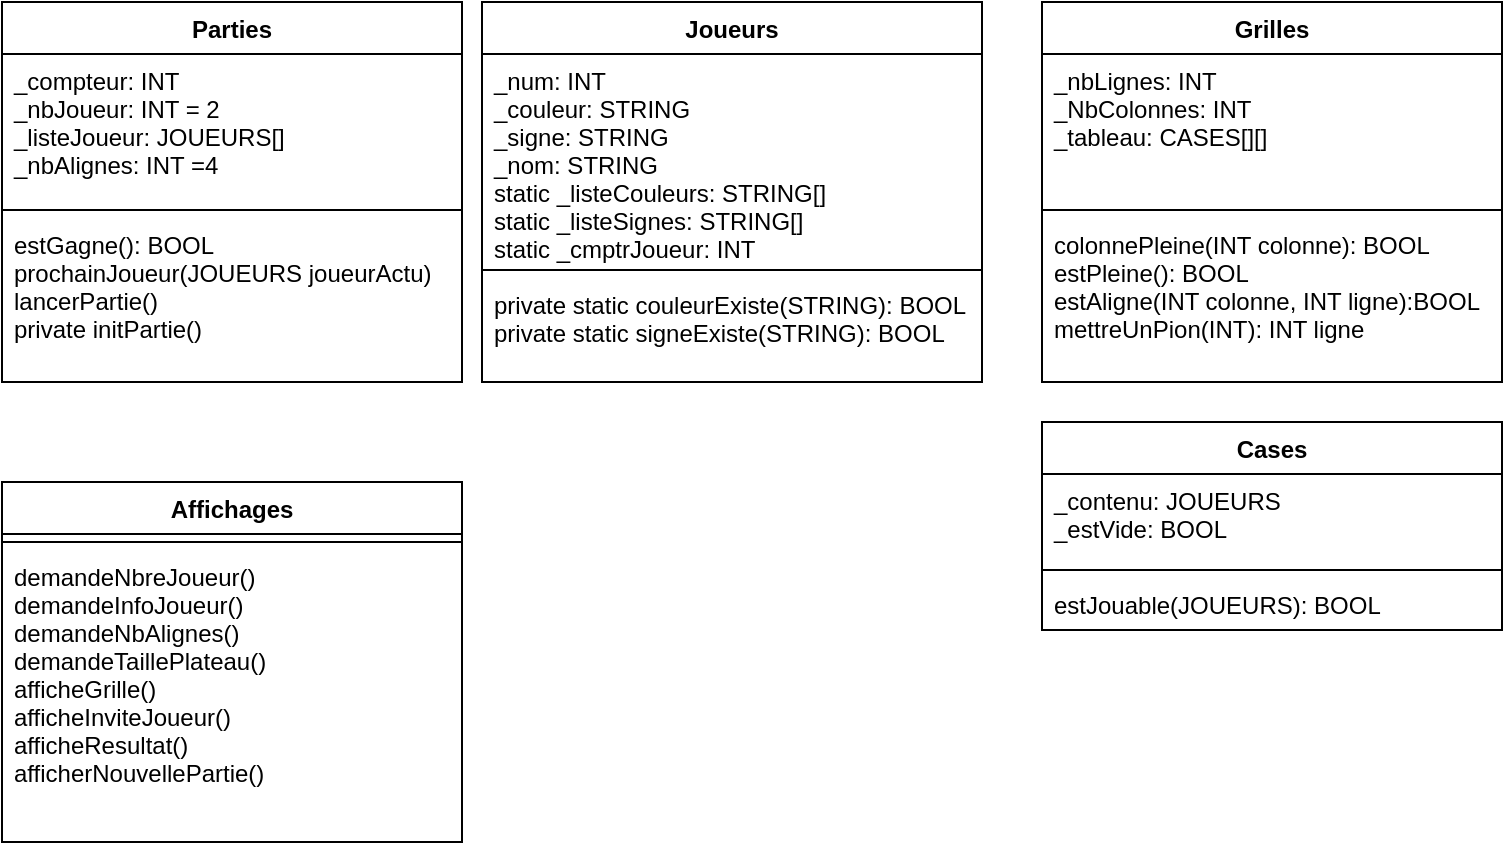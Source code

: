 <mxfile version="20.3.0" type="device"><diagram id="C5RBs43oDa-KdzZeNtuy" name="Page-1"><mxGraphModel dx="1422" dy="865" grid="1" gridSize="10" guides="1" tooltips="1" connect="1" arrows="1" fold="1" page="1" pageScale="1" pageWidth="827" pageHeight="1169" math="0" shadow="0"><root><mxCell id="WIyWlLk6GJQsqaUBKTNV-0"/><mxCell id="WIyWlLk6GJQsqaUBKTNV-1" parent="WIyWlLk6GJQsqaUBKTNV-0"/><mxCell id="8z61jz6IBjh1kPO80Kir-0" value="Parties" style="swimlane;fontStyle=1;align=center;verticalAlign=top;childLayout=stackLayout;horizontal=1;startSize=26;horizontalStack=0;resizeParent=1;resizeParentMax=0;resizeLast=0;collapsible=1;marginBottom=0;" vertex="1" parent="WIyWlLk6GJQsqaUBKTNV-1"><mxGeometry x="40" y="40" width="230" height="190" as="geometry"/></mxCell><mxCell id="8z61jz6IBjh1kPO80Kir-1" value="_compteur: INT&#10;_nbJoueur: INT = 2&#10;_listeJoueur: JOUEURS[]&#10;_nbAlignes: INT =4" style="text;strokeColor=none;fillColor=none;align=left;verticalAlign=top;spacingLeft=4;spacingRight=4;overflow=hidden;rotatable=0;points=[[0,0.5],[1,0.5]];portConstraint=eastwest;" vertex="1" parent="8z61jz6IBjh1kPO80Kir-0"><mxGeometry y="26" width="230" height="74" as="geometry"/></mxCell><mxCell id="8z61jz6IBjh1kPO80Kir-2" value="" style="line;strokeWidth=1;fillColor=none;align=left;verticalAlign=middle;spacingTop=-1;spacingLeft=3;spacingRight=3;rotatable=0;labelPosition=right;points=[];portConstraint=eastwest;strokeColor=inherit;" vertex="1" parent="8z61jz6IBjh1kPO80Kir-0"><mxGeometry y="100" width="230" height="8" as="geometry"/></mxCell><mxCell id="8z61jz6IBjh1kPO80Kir-3" value="estGagne(): BOOL&#10;prochainJoueur(JOUEURS joueurActu)&#10;lancerPartie()&#10;private initPartie()" style="text;strokeColor=none;fillColor=none;align=left;verticalAlign=top;spacingLeft=4;spacingRight=4;overflow=hidden;rotatable=0;points=[[0,0.5],[1,0.5]];portConstraint=eastwest;" vertex="1" parent="8z61jz6IBjh1kPO80Kir-0"><mxGeometry y="108" width="230" height="82" as="geometry"/></mxCell><mxCell id="8z61jz6IBjh1kPO80Kir-4" value="Joueurs" style="swimlane;fontStyle=1;align=center;verticalAlign=top;childLayout=stackLayout;horizontal=1;startSize=26;horizontalStack=0;resizeParent=1;resizeParentMax=0;resizeLast=0;collapsible=1;marginBottom=0;" vertex="1" parent="WIyWlLk6GJQsqaUBKTNV-1"><mxGeometry x="280" y="40" width="250" height="190" as="geometry"/></mxCell><mxCell id="8z61jz6IBjh1kPO80Kir-5" value="_num: INT&#10;_couleur: STRING&#10;_signe: STRING&#10;_nom: STRING&#10;static _listeCouleurs: STRING[]&#10;static _listeSignes: STRING[]&#10;static _cmptrJoueur: INT" style="text;strokeColor=none;fillColor=none;align=left;verticalAlign=top;spacingLeft=4;spacingRight=4;overflow=hidden;rotatable=0;points=[[0,0.5],[1,0.5]];portConstraint=eastwest;" vertex="1" parent="8z61jz6IBjh1kPO80Kir-4"><mxGeometry y="26" width="250" height="104" as="geometry"/></mxCell><mxCell id="8z61jz6IBjh1kPO80Kir-6" value="" style="line;strokeWidth=1;fillColor=none;align=left;verticalAlign=middle;spacingTop=-1;spacingLeft=3;spacingRight=3;rotatable=0;labelPosition=right;points=[];portConstraint=eastwest;strokeColor=inherit;" vertex="1" parent="8z61jz6IBjh1kPO80Kir-4"><mxGeometry y="130" width="250" height="8" as="geometry"/></mxCell><mxCell id="8z61jz6IBjh1kPO80Kir-7" value="private static couleurExiste(STRING): BOOL&#10;private static signeExiste(STRING): BOOL&#10;" style="text;strokeColor=none;fillColor=none;align=left;verticalAlign=top;spacingLeft=4;spacingRight=4;overflow=hidden;rotatable=0;points=[[0,0.5],[1,0.5]];portConstraint=eastwest;" vertex="1" parent="8z61jz6IBjh1kPO80Kir-4"><mxGeometry y="138" width="250" height="52" as="geometry"/></mxCell><mxCell id="8z61jz6IBjh1kPO80Kir-8" value="Grilles" style="swimlane;fontStyle=1;align=center;verticalAlign=top;childLayout=stackLayout;horizontal=1;startSize=26;horizontalStack=0;resizeParent=1;resizeParentMax=0;resizeLast=0;collapsible=1;marginBottom=0;" vertex="1" parent="WIyWlLk6GJQsqaUBKTNV-1"><mxGeometry x="560" y="40" width="230" height="190" as="geometry"/></mxCell><mxCell id="8z61jz6IBjh1kPO80Kir-9" value="_nbLignes: INT&#10;_NbColonnes: INT&#10;_tableau: CASES[][]" style="text;strokeColor=none;fillColor=none;align=left;verticalAlign=top;spacingLeft=4;spacingRight=4;overflow=hidden;rotatable=0;points=[[0,0.5],[1,0.5]];portConstraint=eastwest;" vertex="1" parent="8z61jz6IBjh1kPO80Kir-8"><mxGeometry y="26" width="230" height="74" as="geometry"/></mxCell><mxCell id="8z61jz6IBjh1kPO80Kir-10" value="" style="line;strokeWidth=1;fillColor=none;align=left;verticalAlign=middle;spacingTop=-1;spacingLeft=3;spacingRight=3;rotatable=0;labelPosition=right;points=[];portConstraint=eastwest;strokeColor=inherit;" vertex="1" parent="8z61jz6IBjh1kPO80Kir-8"><mxGeometry y="100" width="230" height="8" as="geometry"/></mxCell><mxCell id="8z61jz6IBjh1kPO80Kir-11" value="colonnePleine(INT colonne): BOOL&#10;estPleine(): BOOL&#10;estAligne(INT colonne, INT ligne):BOOL&#10;mettreUnPion(INT): INT ligne" style="text;strokeColor=none;fillColor=none;align=left;verticalAlign=top;spacingLeft=4;spacingRight=4;overflow=hidden;rotatable=0;points=[[0,0.5],[1,0.5]];portConstraint=eastwest;labelBackgroundColor=none;" vertex="1" parent="8z61jz6IBjh1kPO80Kir-8"><mxGeometry y="108" width="230" height="82" as="geometry"/></mxCell><mxCell id="8z61jz6IBjh1kPO80Kir-12" value="Affichages" style="swimlane;fontStyle=1;align=center;verticalAlign=top;childLayout=stackLayout;horizontal=1;startSize=26;horizontalStack=0;resizeParent=1;resizeParentMax=0;resizeLast=0;collapsible=1;marginBottom=0;" vertex="1" parent="WIyWlLk6GJQsqaUBKTNV-1"><mxGeometry x="40" y="280" width="230" height="180" as="geometry"/></mxCell><mxCell id="8z61jz6IBjh1kPO80Kir-14" value="" style="line;strokeWidth=1;fillColor=none;align=left;verticalAlign=middle;spacingTop=-1;spacingLeft=3;spacingRight=3;rotatable=0;labelPosition=right;points=[];portConstraint=eastwest;strokeColor=inherit;" vertex="1" parent="8z61jz6IBjh1kPO80Kir-12"><mxGeometry y="26" width="230" height="8" as="geometry"/></mxCell><mxCell id="8z61jz6IBjh1kPO80Kir-15" value="demandeNbreJoueur()&#10;demandeInfoJoueur()&#10;demandeNbAlignes()&#10;demandeTaillePlateau()&#10;afficheGrille()&#10;afficheInviteJoueur()&#10;afficheResultat()&#10;afficherNouvellePartie()&#10;" style="text;strokeColor=none;fillColor=none;align=left;verticalAlign=top;spacingLeft=4;spacingRight=4;overflow=hidden;rotatable=0;points=[[0,0.5],[1,0.5]];portConstraint=eastwest;" vertex="1" parent="8z61jz6IBjh1kPO80Kir-12"><mxGeometry y="34" width="230" height="146" as="geometry"/></mxCell><mxCell id="8z61jz6IBjh1kPO80Kir-20" value="Cases" style="swimlane;fontStyle=1;align=center;verticalAlign=top;childLayout=stackLayout;horizontal=1;startSize=26;horizontalStack=0;resizeParent=1;resizeParentMax=0;resizeLast=0;collapsible=1;marginBottom=0;" vertex="1" parent="WIyWlLk6GJQsqaUBKTNV-1"><mxGeometry x="560" y="250" width="230" height="104" as="geometry"/></mxCell><mxCell id="8z61jz6IBjh1kPO80Kir-21" value="_contenu: JOUEURS&#10;_estVide: BOOL" style="text;strokeColor=none;fillColor=none;align=left;verticalAlign=top;spacingLeft=4;spacingRight=4;overflow=hidden;rotatable=0;points=[[0,0.5],[1,0.5]];portConstraint=eastwest;" vertex="1" parent="8z61jz6IBjh1kPO80Kir-20"><mxGeometry y="26" width="230" height="44" as="geometry"/></mxCell><mxCell id="8z61jz6IBjh1kPO80Kir-22" value="" style="line;strokeWidth=1;fillColor=none;align=left;verticalAlign=middle;spacingTop=-1;spacingLeft=3;spacingRight=3;rotatable=0;labelPosition=right;points=[];portConstraint=eastwest;strokeColor=inherit;" vertex="1" parent="8z61jz6IBjh1kPO80Kir-20"><mxGeometry y="70" width="230" height="8" as="geometry"/></mxCell><mxCell id="8z61jz6IBjh1kPO80Kir-23" value="estJouable(JOUEURS): BOOL" style="text;strokeColor=none;fillColor=none;align=left;verticalAlign=top;spacingLeft=4;spacingRight=4;overflow=hidden;rotatable=0;points=[[0,0.5],[1,0.5]];portConstraint=eastwest;" vertex="1" parent="8z61jz6IBjh1kPO80Kir-20"><mxGeometry y="78" width="230" height="26" as="geometry"/></mxCell></root></mxGraphModel></diagram></mxfile>